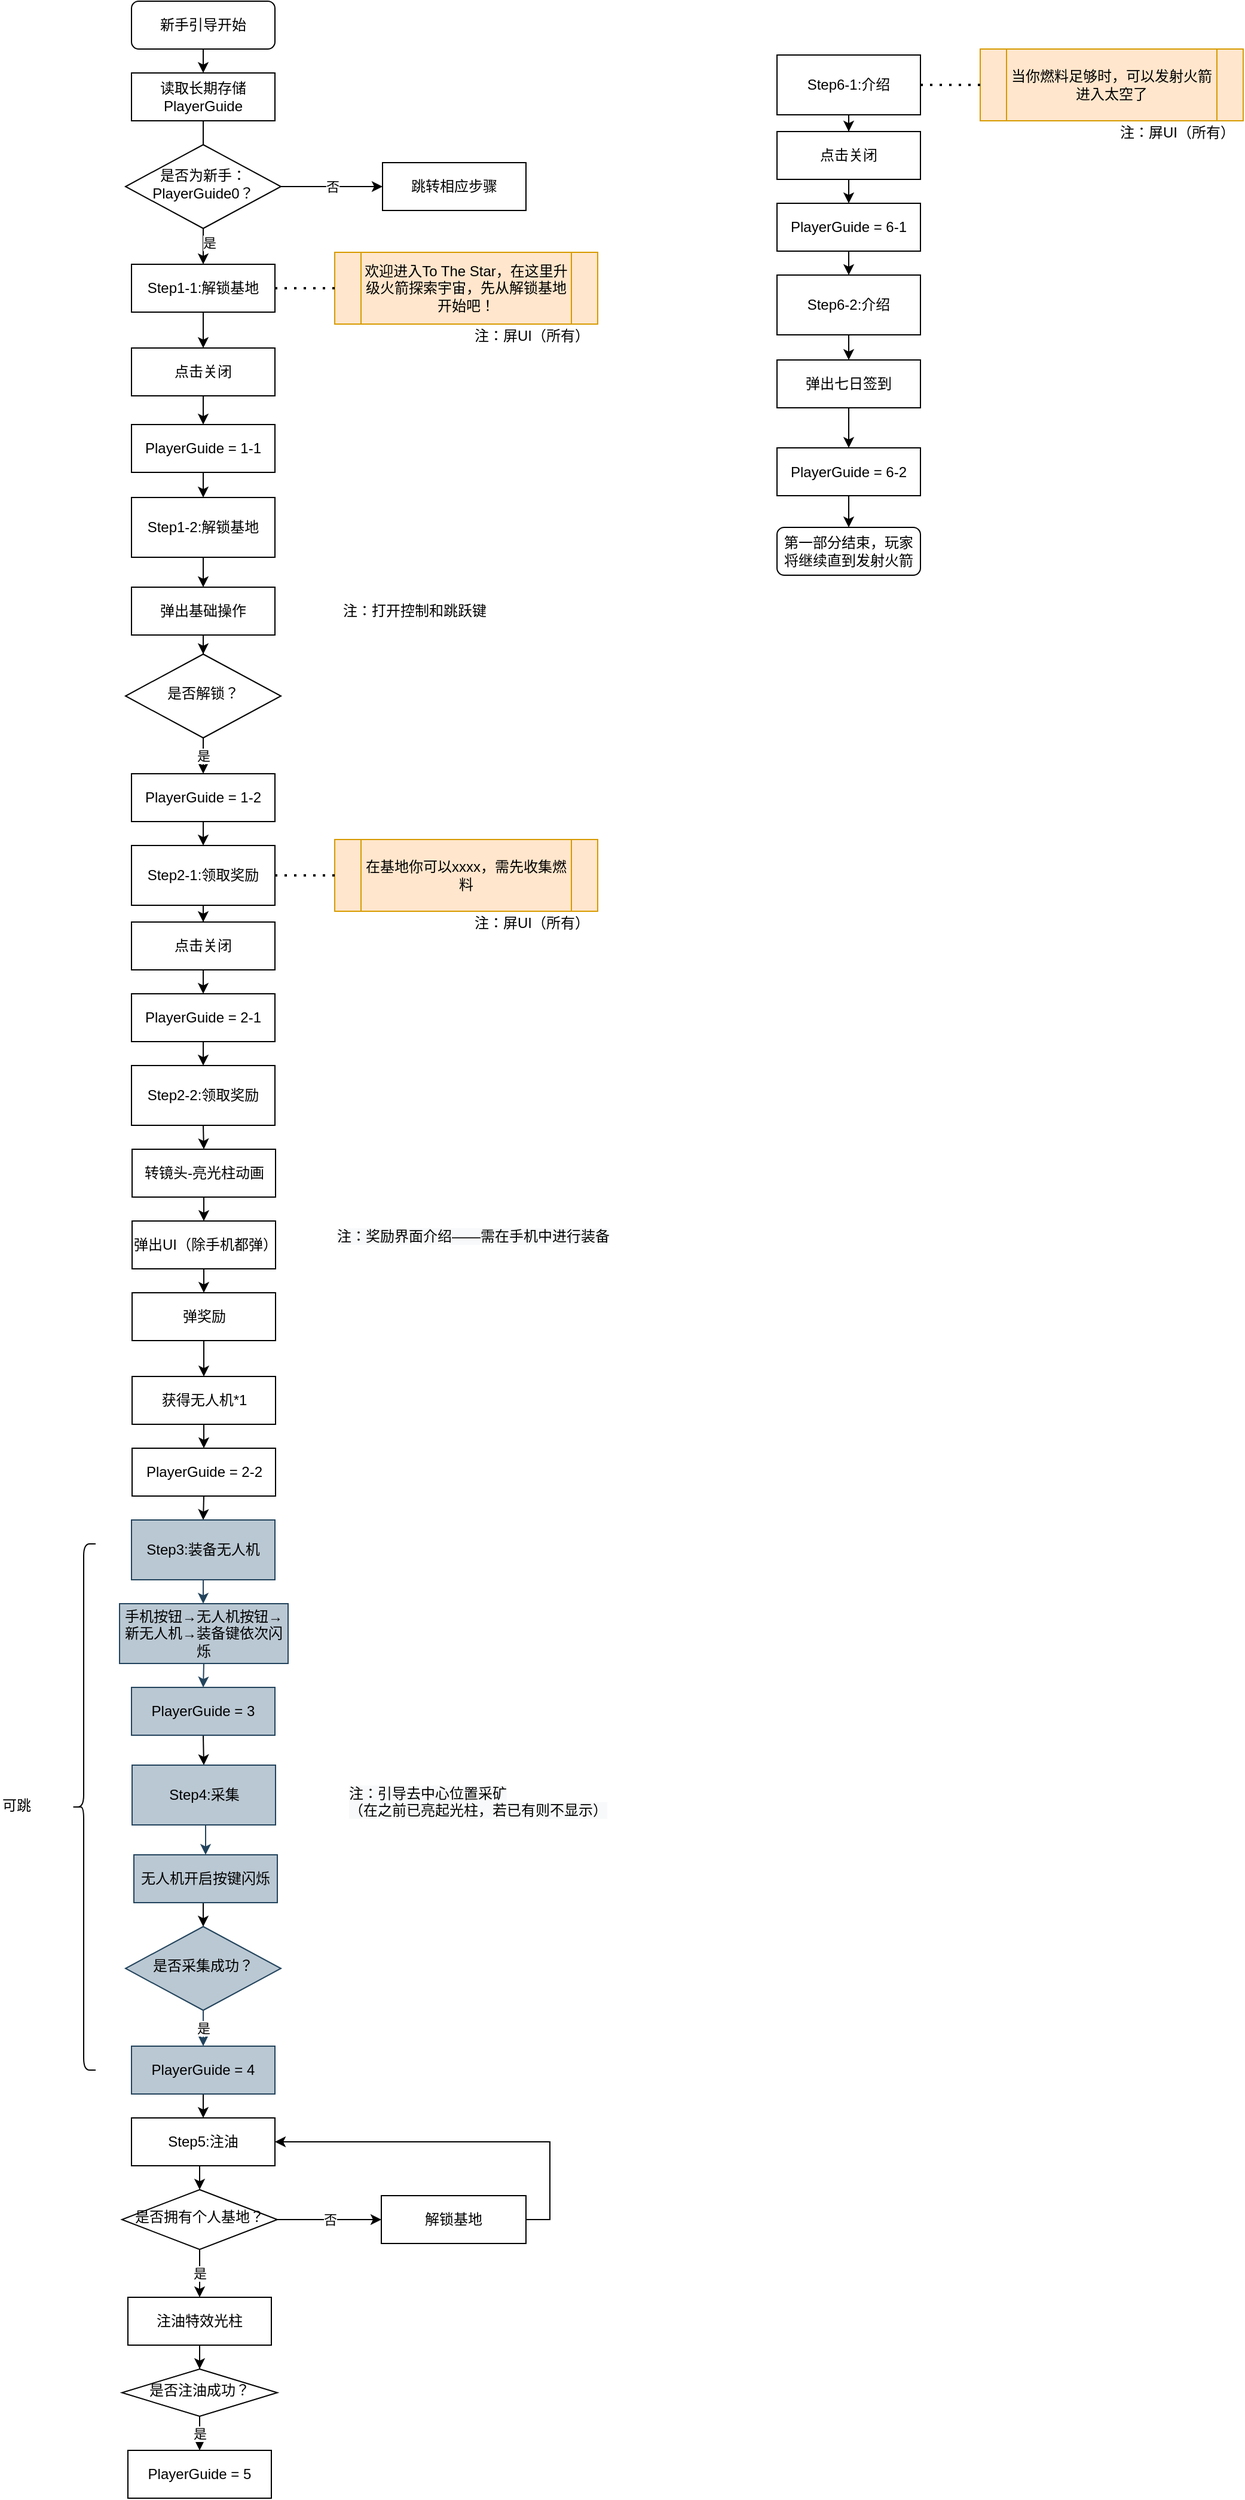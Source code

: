 <mxfile version="14.1.8" type="github">
  <diagram id="C5RBs43oDa-KdzZeNtuy" name="Page-1">
    <mxGraphModel dx="1185" dy="635" grid="1" gridSize="10" guides="1" tooltips="1" connect="1" arrows="1" fold="1" page="1" pageScale="1" pageWidth="583" pageHeight="827" math="0" shadow="0">
      <root>
        <mxCell id="WIyWlLk6GJQsqaUBKTNV-0" />
        <mxCell id="WIyWlLk6GJQsqaUBKTNV-1" parent="WIyWlLk6GJQsqaUBKTNV-0" />
        <mxCell id="ZSfEejRUCSxW9scSHlyq-50" style="edgeStyle=orthogonalEdgeStyle;rounded=0;orthogonalLoop=1;jettySize=auto;html=1;exitX=0.5;exitY=1;exitDx=0;exitDy=0;entryX=0.5;entryY=0;entryDx=0;entryDy=0;" edge="1" parent="WIyWlLk6GJQsqaUBKTNV-1" source="ZSfEejRUCSxW9scSHlyq-51" target="ZSfEejRUCSxW9scSHlyq-56">
          <mxGeometry relative="1" as="geometry" />
        </mxCell>
        <mxCell id="ZSfEejRUCSxW9scSHlyq-51" value="新手引导开始" style="rounded=1;whiteSpace=wrap;html=1;fontSize=12;glass=0;strokeWidth=1;shadow=0;" vertex="1" parent="WIyWlLk6GJQsqaUBKTNV-1">
          <mxGeometry x="170" y="20" width="120" height="40" as="geometry" />
        </mxCell>
        <mxCell id="ZSfEejRUCSxW9scSHlyq-105" style="edgeStyle=orthogonalEdgeStyle;rounded=0;orthogonalLoop=1;jettySize=auto;html=1;exitX=0.5;exitY=1;exitDx=0;exitDy=0;" edge="1" parent="WIyWlLk6GJQsqaUBKTNV-1" source="ZSfEejRUCSxW9scSHlyq-53" target="ZSfEejRUCSxW9scSHlyq-104">
          <mxGeometry relative="1" as="geometry" />
        </mxCell>
        <mxCell id="ZSfEejRUCSxW9scSHlyq-53" value="Step1-1:解锁基地" style="rounded=0;whiteSpace=wrap;html=1;" vertex="1" parent="WIyWlLk6GJQsqaUBKTNV-1">
          <mxGeometry x="170" y="240" width="120" height="40" as="geometry" />
        </mxCell>
        <mxCell id="ZSfEejRUCSxW9scSHlyq-54" style="edgeStyle=orthogonalEdgeStyle;rounded=0;orthogonalLoop=1;jettySize=auto;html=1;exitX=0.5;exitY=1;exitDx=0;exitDy=0;entryX=0.5;entryY=0;entryDx=0;entryDy=0;" edge="1" parent="WIyWlLk6GJQsqaUBKTNV-1" source="ZSfEejRUCSxW9scSHlyq-56" target="ZSfEejRUCSxW9scSHlyq-53">
          <mxGeometry relative="1" as="geometry" />
        </mxCell>
        <mxCell id="ZSfEejRUCSxW9scSHlyq-55" value="是" style="edgeLabel;html=1;align=center;verticalAlign=middle;resizable=0;points=[];" vertex="1" connectable="0" parent="ZSfEejRUCSxW9scSHlyq-54">
          <mxGeometry x="0.7" y="5" relative="1" as="geometry">
            <mxPoint as="offset" />
          </mxGeometry>
        </mxCell>
        <mxCell id="ZSfEejRUCSxW9scSHlyq-56" value="读取长期存储PlayerGuide" style="rounded=0;whiteSpace=wrap;html=1;" vertex="1" parent="WIyWlLk6GJQsqaUBKTNV-1">
          <mxGeometry x="170" y="80" width="120" height="40" as="geometry" />
        </mxCell>
        <mxCell id="ZSfEejRUCSxW9scSHlyq-57" value="否" style="edgeStyle=orthogonalEdgeStyle;rounded=0;orthogonalLoop=1;jettySize=auto;html=1;exitX=1;exitY=0.5;exitDx=0;exitDy=0;entryX=0;entryY=0.5;entryDx=0;entryDy=0;" edge="1" parent="WIyWlLk6GJQsqaUBKTNV-1" source="ZSfEejRUCSxW9scSHlyq-58" target="ZSfEejRUCSxW9scSHlyq-84">
          <mxGeometry relative="1" as="geometry" />
        </mxCell>
        <mxCell id="ZSfEejRUCSxW9scSHlyq-58" value="是否为新手：PlayerGuide0？" style="rhombus;whiteSpace=wrap;html=1;shadow=0;fontFamily=Helvetica;fontSize=12;align=center;strokeWidth=1;spacing=6;spacingTop=-4;" vertex="1" parent="WIyWlLk6GJQsqaUBKTNV-1">
          <mxGeometry x="165" y="140" width="130" height="70" as="geometry" />
        </mxCell>
        <mxCell id="ZSfEejRUCSxW9scSHlyq-59" style="edgeStyle=orthogonalEdgeStyle;rounded=0;orthogonalLoop=1;jettySize=auto;html=1;exitX=0.5;exitY=1;exitDx=0;exitDy=0;" edge="1" parent="WIyWlLk6GJQsqaUBKTNV-1">
          <mxGeometry relative="1" as="geometry">
            <mxPoint x="210" y="230" as="sourcePoint" />
            <mxPoint x="210" y="230" as="targetPoint" />
          </mxGeometry>
        </mxCell>
        <mxCell id="ZSfEejRUCSxW9scSHlyq-161" style="edgeStyle=orthogonalEdgeStyle;rounded=0;orthogonalLoop=1;jettySize=auto;html=1;exitX=0.5;exitY=1;exitDx=0;exitDy=0;entryX=0.5;entryY=0;entryDx=0;entryDy=0;" edge="1" parent="WIyWlLk6GJQsqaUBKTNV-1" source="ZSfEejRUCSxW9scSHlyq-63" target="ZSfEejRUCSxW9scSHlyq-65">
          <mxGeometry relative="1" as="geometry" />
        </mxCell>
        <mxCell id="ZSfEejRUCSxW9scSHlyq-63" value="PlayerGuide = 3" style="rounded=0;whiteSpace=wrap;html=1;fillColor=#bac8d3;strokeColor=#23445d;" vertex="1" parent="WIyWlLk6GJQsqaUBKTNV-1">
          <mxGeometry x="170" y="1430" width="120" height="40" as="geometry" />
        </mxCell>
        <mxCell id="ZSfEejRUCSxW9scSHlyq-164" style="edgeStyle=orthogonalEdgeStyle;rounded=0;orthogonalLoop=1;jettySize=auto;html=1;exitX=0.5;exitY=1;exitDx=0;exitDy=0;entryX=0.5;entryY=0;entryDx=0;entryDy=0;fillColor=#bac8d3;strokeColor=#23445d;" edge="1" parent="WIyWlLk6GJQsqaUBKTNV-1" source="ZSfEejRUCSxW9scSHlyq-65" target="ZSfEejRUCSxW9scSHlyq-163">
          <mxGeometry relative="1" as="geometry" />
        </mxCell>
        <mxCell id="ZSfEejRUCSxW9scSHlyq-65" value="Step4:采集" style="rounded=0;whiteSpace=wrap;html=1;fillColor=#bac8d3;strokeColor=#23445d;" vertex="1" parent="WIyWlLk6GJQsqaUBKTNV-1">
          <mxGeometry x="170.5" y="1495" width="120" height="50" as="geometry" />
        </mxCell>
        <mxCell id="ZSfEejRUCSxW9scSHlyq-66" value="是" style="edgeStyle=orthogonalEdgeStyle;rounded=0;orthogonalLoop=1;jettySize=auto;html=1;exitX=0.5;exitY=1;exitDx=0;exitDy=0;entryX=0.5;entryY=0;entryDx=0;entryDy=0;fillColor=#bac8d3;strokeColor=#23445d;" edge="1" parent="WIyWlLk6GJQsqaUBKTNV-1" source="ZSfEejRUCSxW9scSHlyq-67" target="ZSfEejRUCSxW9scSHlyq-69">
          <mxGeometry relative="1" as="geometry" />
        </mxCell>
        <mxCell id="ZSfEejRUCSxW9scSHlyq-67" value="是否采集成功？" style="rhombus;whiteSpace=wrap;html=1;shadow=0;fontFamily=Helvetica;fontSize=12;align=center;strokeWidth=1;spacing=6;spacingTop=-4;fillColor=#bac8d3;strokeColor=#23445d;" vertex="1" parent="WIyWlLk6GJQsqaUBKTNV-1">
          <mxGeometry x="165" y="1630" width="130" height="70" as="geometry" />
        </mxCell>
        <mxCell id="ZSfEejRUCSxW9scSHlyq-172" style="edgeStyle=orthogonalEdgeStyle;rounded=0;orthogonalLoop=1;jettySize=auto;html=1;exitX=0.5;exitY=1;exitDx=0;exitDy=0;entryX=0.5;entryY=0;entryDx=0;entryDy=0;" edge="1" parent="WIyWlLk6GJQsqaUBKTNV-1" source="ZSfEejRUCSxW9scSHlyq-69" target="ZSfEejRUCSxW9scSHlyq-171">
          <mxGeometry relative="1" as="geometry" />
        </mxCell>
        <mxCell id="ZSfEejRUCSxW9scSHlyq-69" value="PlayerGuide = 4" style="rounded=0;whiteSpace=wrap;html=1;fillColor=#bac8d3;strokeColor=#23445d;" vertex="1" parent="WIyWlLk6GJQsqaUBKTNV-1">
          <mxGeometry x="170" y="1730" width="120" height="40" as="geometry" />
        </mxCell>
        <mxCell id="ZSfEejRUCSxW9scSHlyq-70" style="edgeStyle=orthogonalEdgeStyle;rounded=0;orthogonalLoop=1;jettySize=auto;html=1;exitX=0.5;exitY=1;exitDx=0;exitDy=0;" edge="1" parent="WIyWlLk6GJQsqaUBKTNV-1" source="ZSfEejRUCSxW9scSHlyq-71" target="ZSfEejRUCSxW9scSHlyq-73">
          <mxGeometry relative="1" as="geometry" />
        </mxCell>
        <mxCell id="ZSfEejRUCSxW9scSHlyq-71" value="注油特效光柱" style="rounded=0;whiteSpace=wrap;html=1;" vertex="1" parent="WIyWlLk6GJQsqaUBKTNV-1">
          <mxGeometry x="167" y="1940" width="120" height="40" as="geometry" />
        </mxCell>
        <mxCell id="ZSfEejRUCSxW9scSHlyq-184" value="是" style="edgeStyle=orthogonalEdgeStyle;rounded=0;orthogonalLoop=1;jettySize=auto;html=1;exitX=0.5;exitY=1;exitDx=0;exitDy=0;" edge="1" parent="WIyWlLk6GJQsqaUBKTNV-1" source="ZSfEejRUCSxW9scSHlyq-73" target="ZSfEejRUCSxW9scSHlyq-75">
          <mxGeometry relative="1" as="geometry" />
        </mxCell>
        <mxCell id="ZSfEejRUCSxW9scSHlyq-73" value="是否注油成功？" style="rhombus;whiteSpace=wrap;html=1;shadow=0;fontFamily=Helvetica;fontSize=12;align=center;strokeWidth=1;spacing=6;spacingTop=-4;" vertex="1" parent="WIyWlLk6GJQsqaUBKTNV-1">
          <mxGeometry x="162" y="2000" width="130" height="39.5" as="geometry" />
        </mxCell>
        <mxCell id="ZSfEejRUCSxW9scSHlyq-75" value="PlayerGuide = 5" style="rounded=0;whiteSpace=wrap;html=1;" vertex="1" parent="WIyWlLk6GJQsqaUBKTNV-1">
          <mxGeometry x="167" y="2068" width="120" height="40" as="geometry" />
        </mxCell>
        <mxCell id="ZSfEejRUCSxW9scSHlyq-84" value="跳转相应步骤" style="rounded=0;whiteSpace=wrap;html=1;" vertex="1" parent="WIyWlLk6GJQsqaUBKTNV-1">
          <mxGeometry x="380" y="155" width="120" height="40" as="geometry" />
        </mxCell>
        <mxCell id="ZSfEejRUCSxW9scSHlyq-85" value="欢迎进入To The Star，在这里升级火箭探索宇宙，先从解锁基地开始吧！" style="shape=process;whiteSpace=wrap;html=1;backgroundOutline=1;fillColor=#ffe6cc;strokeColor=#d79b00;" vertex="1" parent="WIyWlLk6GJQsqaUBKTNV-1">
          <mxGeometry x="340" y="230" width="220" height="60" as="geometry" />
        </mxCell>
        <mxCell id="ZSfEejRUCSxW9scSHlyq-86" value="" style="endArrow=none;dashed=1;html=1;dashPattern=1 3;strokeWidth=2;exitX=1;exitY=0.5;exitDx=0;exitDy=0;entryX=0;entryY=0.5;entryDx=0;entryDy=0;" edge="1" parent="WIyWlLk6GJQsqaUBKTNV-1" source="ZSfEejRUCSxW9scSHlyq-53" target="ZSfEejRUCSxW9scSHlyq-85">
          <mxGeometry width="50" height="50" relative="1" as="geometry">
            <mxPoint x="420" y="450" as="sourcePoint" />
            <mxPoint x="470" y="400" as="targetPoint" />
          </mxGeometry>
        </mxCell>
        <mxCell id="ZSfEejRUCSxW9scSHlyq-91" value="是" style="edgeStyle=orthogonalEdgeStyle;rounded=0;orthogonalLoop=1;jettySize=auto;html=1;exitX=0.5;exitY=1;exitDx=0;exitDy=0;entryX=0.5;entryY=0;entryDx=0;entryDy=0;" edge="1" parent="WIyWlLk6GJQsqaUBKTNV-1" source="ZSfEejRUCSxW9scSHlyq-93" target="ZSfEejRUCSxW9scSHlyq-71">
          <mxGeometry relative="1" as="geometry" />
        </mxCell>
        <mxCell id="ZSfEejRUCSxW9scSHlyq-92" value="否" style="edgeStyle=orthogonalEdgeStyle;rounded=0;orthogonalLoop=1;jettySize=auto;html=1;exitX=1;exitY=0.5;exitDx=0;exitDy=0;entryX=0;entryY=0.5;entryDx=0;entryDy=0;" edge="1" parent="WIyWlLk6GJQsqaUBKTNV-1" source="ZSfEejRUCSxW9scSHlyq-93" target="ZSfEejRUCSxW9scSHlyq-95">
          <mxGeometry relative="1" as="geometry" />
        </mxCell>
        <mxCell id="ZSfEejRUCSxW9scSHlyq-93" value="是否拥有个人基地？" style="rhombus;whiteSpace=wrap;html=1;shadow=0;fontFamily=Helvetica;fontSize=12;align=center;strokeWidth=1;spacing=6;spacingTop=-4;" vertex="1" parent="WIyWlLk6GJQsqaUBKTNV-1">
          <mxGeometry x="162" y="1850" width="130" height="50" as="geometry" />
        </mxCell>
        <mxCell id="ZSfEejRUCSxW9scSHlyq-179" style="edgeStyle=orthogonalEdgeStyle;rounded=0;orthogonalLoop=1;jettySize=auto;html=1;exitX=1;exitY=0.5;exitDx=0;exitDy=0;entryX=1;entryY=0.5;entryDx=0;entryDy=0;" edge="1" parent="WIyWlLk6GJQsqaUBKTNV-1" source="ZSfEejRUCSxW9scSHlyq-95" target="ZSfEejRUCSxW9scSHlyq-171">
          <mxGeometry relative="1" as="geometry" />
        </mxCell>
        <mxCell id="ZSfEejRUCSxW9scSHlyq-95" value="解锁基地" style="rounded=0;whiteSpace=wrap;html=1;" vertex="1" parent="WIyWlLk6GJQsqaUBKTNV-1">
          <mxGeometry x="379" y="1855" width="121" height="40" as="geometry" />
        </mxCell>
        <mxCell id="ZSfEejRUCSxW9scSHlyq-100" value="注：屏UI（所有）" style="text;html=1;strokeColor=none;fillColor=none;align=center;verticalAlign=middle;whiteSpace=wrap;rounded=0;" vertex="1" parent="WIyWlLk6GJQsqaUBKTNV-1">
          <mxGeometry x="450" y="290" width="110" height="20" as="geometry" />
        </mxCell>
        <mxCell id="ZSfEejRUCSxW9scSHlyq-142" style="edgeStyle=orthogonalEdgeStyle;rounded=0;orthogonalLoop=1;jettySize=auto;html=1;exitX=0.5;exitY=1;exitDx=0;exitDy=0;entryX=0.5;entryY=0;entryDx=0;entryDy=0;" edge="1" parent="WIyWlLk6GJQsqaUBKTNV-1" source="ZSfEejRUCSxW9scSHlyq-104" target="ZSfEejRUCSxW9scSHlyq-141">
          <mxGeometry relative="1" as="geometry" />
        </mxCell>
        <mxCell id="ZSfEejRUCSxW9scSHlyq-104" value="点击关闭" style="rounded=0;whiteSpace=wrap;html=1;" vertex="1" parent="WIyWlLk6GJQsqaUBKTNV-1">
          <mxGeometry x="170" y="310" width="120" height="40" as="geometry" />
        </mxCell>
        <mxCell id="ZSfEejRUCSxW9scSHlyq-118" style="edgeStyle=orthogonalEdgeStyle;rounded=0;orthogonalLoop=1;jettySize=auto;html=1;exitX=0.5;exitY=1;exitDx=0;exitDy=0;" edge="1" parent="WIyWlLk6GJQsqaUBKTNV-1" source="ZSfEejRUCSxW9scSHlyq-106" target="ZSfEejRUCSxW9scSHlyq-114">
          <mxGeometry relative="1" as="geometry" />
        </mxCell>
        <mxCell id="ZSfEejRUCSxW9scSHlyq-106" value="弹出基础操作" style="rounded=0;whiteSpace=wrap;html=1;" vertex="1" parent="WIyWlLk6GJQsqaUBKTNV-1">
          <mxGeometry x="170" y="510" width="120" height="40" as="geometry" />
        </mxCell>
        <mxCell id="ZSfEejRUCSxW9scSHlyq-110" value="注：打开控制和跳跃键" style="text;html=1;strokeColor=none;fillColor=none;align=center;verticalAlign=middle;whiteSpace=wrap;rounded=0;" vertex="1" parent="WIyWlLk6GJQsqaUBKTNV-1">
          <mxGeometry x="339" y="520" width="136" height="20" as="geometry" />
        </mxCell>
        <mxCell id="ZSfEejRUCSxW9scSHlyq-113" value="是" style="edgeStyle=orthogonalEdgeStyle;rounded=0;orthogonalLoop=1;jettySize=auto;html=1;exitX=0.5;exitY=1;exitDx=0;exitDy=0;entryX=0.5;entryY=0;entryDx=0;entryDy=0;" edge="1" parent="WIyWlLk6GJQsqaUBKTNV-1" source="ZSfEejRUCSxW9scSHlyq-114" target="ZSfEejRUCSxW9scSHlyq-116">
          <mxGeometry relative="1" as="geometry" />
        </mxCell>
        <mxCell id="ZSfEejRUCSxW9scSHlyq-114" value="是否解锁？" style="rhombus;whiteSpace=wrap;html=1;shadow=0;fontFamily=Helvetica;fontSize=12;align=center;strokeWidth=1;spacing=6;spacingTop=-4;" vertex="1" parent="WIyWlLk6GJQsqaUBKTNV-1">
          <mxGeometry x="165" y="566" width="130" height="70" as="geometry" />
        </mxCell>
        <mxCell id="ZSfEejRUCSxW9scSHlyq-115" style="edgeStyle=orthogonalEdgeStyle;rounded=0;orthogonalLoop=1;jettySize=auto;html=1;exitX=0.5;exitY=1;exitDx=0;exitDy=0;entryX=0.5;entryY=0;entryDx=0;entryDy=0;" edge="1" parent="WIyWlLk6GJQsqaUBKTNV-1" source="ZSfEejRUCSxW9scSHlyq-116" target="ZSfEejRUCSxW9scSHlyq-117">
          <mxGeometry relative="1" as="geometry" />
        </mxCell>
        <mxCell id="ZSfEejRUCSxW9scSHlyq-116" value="PlayerGuide = 1-2" style="rounded=0;whiteSpace=wrap;html=1;" vertex="1" parent="WIyWlLk6GJQsqaUBKTNV-1">
          <mxGeometry x="170" y="666" width="120" height="40" as="geometry" />
        </mxCell>
        <mxCell id="ZSfEejRUCSxW9scSHlyq-154" style="edgeStyle=orthogonalEdgeStyle;rounded=0;orthogonalLoop=1;jettySize=auto;html=1;exitX=0.5;exitY=1;exitDx=0;exitDy=0;" edge="1" parent="WIyWlLk6GJQsqaUBKTNV-1" source="ZSfEejRUCSxW9scSHlyq-117" target="ZSfEejRUCSxW9scSHlyq-148">
          <mxGeometry relative="1" as="geometry" />
        </mxCell>
        <mxCell id="ZSfEejRUCSxW9scSHlyq-117" value="Step2-1:领取奖励" style="rounded=0;whiteSpace=wrap;html=1;" vertex="1" parent="WIyWlLk6GJQsqaUBKTNV-1">
          <mxGeometry x="170" y="726" width="120" height="50" as="geometry" />
        </mxCell>
        <mxCell id="ZSfEejRUCSxW9scSHlyq-122" style="edgeStyle=orthogonalEdgeStyle;rounded=0;orthogonalLoop=1;jettySize=auto;html=1;exitX=0.5;exitY=1;exitDx=0;exitDy=0;entryX=0.5;entryY=0;entryDx=0;entryDy=0;" edge="1" parent="WIyWlLk6GJQsqaUBKTNV-1" source="ZSfEejRUCSxW9scSHlyq-119" target="ZSfEejRUCSxW9scSHlyq-121">
          <mxGeometry relative="1" as="geometry" />
        </mxCell>
        <mxCell id="ZSfEejRUCSxW9scSHlyq-119" value="转镜头-亮光柱动画" style="rounded=0;whiteSpace=wrap;html=1;" vertex="1" parent="WIyWlLk6GJQsqaUBKTNV-1">
          <mxGeometry x="170.5" y="980" width="120" height="40" as="geometry" />
        </mxCell>
        <mxCell id="ZSfEejRUCSxW9scSHlyq-125" style="edgeStyle=orthogonalEdgeStyle;rounded=0;orthogonalLoop=1;jettySize=auto;html=1;exitX=0.5;exitY=1;exitDx=0;exitDy=0;entryX=0.5;entryY=0;entryDx=0;entryDy=0;" edge="1" parent="WIyWlLk6GJQsqaUBKTNV-1" source="ZSfEejRUCSxW9scSHlyq-121" target="ZSfEejRUCSxW9scSHlyq-123">
          <mxGeometry relative="1" as="geometry" />
        </mxCell>
        <mxCell id="ZSfEejRUCSxW9scSHlyq-121" value="弹出UI（除手机都弹）" style="rounded=0;whiteSpace=wrap;html=1;" vertex="1" parent="WIyWlLk6GJQsqaUBKTNV-1">
          <mxGeometry x="170.5" y="1040" width="120" height="40" as="geometry" />
        </mxCell>
        <mxCell id="ZSfEejRUCSxW9scSHlyq-134" style="edgeStyle=orthogonalEdgeStyle;rounded=0;orthogonalLoop=1;jettySize=auto;html=1;exitX=0.5;exitY=1;exitDx=0;exitDy=0;entryX=0.5;entryY=0;entryDx=0;entryDy=0;" edge="1" parent="WIyWlLk6GJQsqaUBKTNV-1" source="ZSfEejRUCSxW9scSHlyq-123" target="ZSfEejRUCSxW9scSHlyq-132">
          <mxGeometry relative="1" as="geometry" />
        </mxCell>
        <mxCell id="ZSfEejRUCSxW9scSHlyq-123" value="弹奖励" style="rounded=0;whiteSpace=wrap;html=1;" vertex="1" parent="WIyWlLk6GJQsqaUBKTNV-1">
          <mxGeometry x="170.5" y="1100" width="120" height="40" as="geometry" />
        </mxCell>
        <mxCell id="ZSfEejRUCSxW9scSHlyq-124" value="&lt;span style=&quot;color: rgb(0 , 0 , 0) ; font-family: &amp;#34;helvetica&amp;#34; ; font-size: 12px ; font-style: normal ; font-weight: 400 ; letter-spacing: normal ; text-align: center ; text-indent: 0px ; text-transform: none ; word-spacing: 0px ; background-color: rgb(248 , 249 , 250) ; display: inline ; float: none&quot;&gt;&lt;span style=&quot;font-family: &amp;#34;helvetica&amp;#34;&quot;&gt;注：&lt;/span&gt;奖励界面介绍——需在手机中进行装备&lt;/span&gt;" style="text;whiteSpace=wrap;html=1;" vertex="1" parent="WIyWlLk6GJQsqaUBKTNV-1">
          <mxGeometry x="339.5" y="1039" width="240" height="30" as="geometry" />
        </mxCell>
        <mxCell id="ZSfEejRUCSxW9scSHlyq-158" style="edgeStyle=orthogonalEdgeStyle;rounded=0;orthogonalLoop=1;jettySize=auto;html=1;exitX=0.5;exitY=1;exitDx=0;exitDy=0;entryX=0.5;entryY=0;entryDx=0;entryDy=0;" edge="1" parent="WIyWlLk6GJQsqaUBKTNV-1" source="ZSfEejRUCSxW9scSHlyq-126" target="ZSfEejRUCSxW9scSHlyq-137">
          <mxGeometry relative="1" as="geometry" />
        </mxCell>
        <mxCell id="ZSfEejRUCSxW9scSHlyq-126" value="PlayerGuide = 2-2" style="rounded=0;whiteSpace=wrap;html=1;" vertex="1" parent="WIyWlLk6GJQsqaUBKTNV-1">
          <mxGeometry x="170.5" y="1230" width="120" height="40" as="geometry" />
        </mxCell>
        <mxCell id="ZSfEejRUCSxW9scSHlyq-136" style="edgeStyle=orthogonalEdgeStyle;rounded=0;orthogonalLoop=1;jettySize=auto;html=1;exitX=0.5;exitY=1;exitDx=0;exitDy=0;entryX=0.5;entryY=0;entryDx=0;entryDy=0;" edge="1" parent="WIyWlLk6GJQsqaUBKTNV-1" source="ZSfEejRUCSxW9scSHlyq-132" target="ZSfEejRUCSxW9scSHlyq-126">
          <mxGeometry relative="1" as="geometry" />
        </mxCell>
        <mxCell id="ZSfEejRUCSxW9scSHlyq-132" value="获得无人机*1" style="rounded=0;whiteSpace=wrap;html=1;" vertex="1" parent="WIyWlLk6GJQsqaUBKTNV-1">
          <mxGeometry x="170.5" y="1170" width="120" height="40" as="geometry" />
        </mxCell>
        <mxCell id="ZSfEejRUCSxW9scSHlyq-160" style="edgeStyle=orthogonalEdgeStyle;rounded=0;orthogonalLoop=1;jettySize=auto;html=1;exitX=0.5;exitY=1;exitDx=0;exitDy=0;entryX=0.5;entryY=0;entryDx=0;entryDy=0;fillColor=#bac8d3;strokeColor=#23445d;" edge="1" parent="WIyWlLk6GJQsqaUBKTNV-1" source="ZSfEejRUCSxW9scSHlyq-133" target="ZSfEejRUCSxW9scSHlyq-63">
          <mxGeometry relative="1" as="geometry" />
        </mxCell>
        <mxCell id="ZSfEejRUCSxW9scSHlyq-133" value="&lt;span style=&quot;font-family: &amp;#34;helvetica&amp;#34;&quot;&gt;手机按钮→无人机按钮→新无人机→装备键依次闪烁&lt;/span&gt;" style="rounded=0;whiteSpace=wrap;html=1;fillColor=#bac8d3;strokeColor=#23445d;" vertex="1" parent="WIyWlLk6GJQsqaUBKTNV-1">
          <mxGeometry x="160" y="1360" width="141" height="50" as="geometry" />
        </mxCell>
        <mxCell id="ZSfEejRUCSxW9scSHlyq-159" style="edgeStyle=orthogonalEdgeStyle;rounded=0;orthogonalLoop=1;jettySize=auto;html=1;exitX=0.5;exitY=1;exitDx=0;exitDy=0;fillColor=#bac8d3;strokeColor=#23445d;" edge="1" parent="WIyWlLk6GJQsqaUBKTNV-1" source="ZSfEejRUCSxW9scSHlyq-137" target="ZSfEejRUCSxW9scSHlyq-133">
          <mxGeometry relative="1" as="geometry" />
        </mxCell>
        <mxCell id="ZSfEejRUCSxW9scSHlyq-137" value="Step3:装备无人机" style="rounded=0;whiteSpace=wrap;html=1;fillColor=#bac8d3;strokeColor=#23445d;" vertex="1" parent="WIyWlLk6GJQsqaUBKTNV-1">
          <mxGeometry x="170" y="1290" width="120" height="50" as="geometry" />
        </mxCell>
        <mxCell id="ZSfEejRUCSxW9scSHlyq-138" value="在基地你可以xxxx，需先收集燃料" style="shape=process;whiteSpace=wrap;html=1;backgroundOutline=1;fillColor=#ffe6cc;strokeColor=#d79b00;" vertex="1" parent="WIyWlLk6GJQsqaUBKTNV-1">
          <mxGeometry x="340" y="721" width="220" height="60" as="geometry" />
        </mxCell>
        <mxCell id="ZSfEejRUCSxW9scSHlyq-139" value="注：屏UI（所有）" style="text;html=1;strokeColor=none;fillColor=none;align=center;verticalAlign=middle;whiteSpace=wrap;rounded=0;" vertex="1" parent="WIyWlLk6GJQsqaUBKTNV-1">
          <mxGeometry x="450" y="781" width="110" height="20" as="geometry" />
        </mxCell>
        <mxCell id="ZSfEejRUCSxW9scSHlyq-140" value="" style="endArrow=none;dashed=1;html=1;dashPattern=1 3;strokeWidth=2;exitX=1;exitY=0.5;exitDx=0;exitDy=0;entryX=0;entryY=0.5;entryDx=0;entryDy=0;" edge="1" parent="WIyWlLk6GJQsqaUBKTNV-1" source="ZSfEejRUCSxW9scSHlyq-117" target="ZSfEejRUCSxW9scSHlyq-138">
          <mxGeometry width="50" height="50" relative="1" as="geometry">
            <mxPoint x="300" y="340" as="sourcePoint" />
            <mxPoint x="350" y="340" as="targetPoint" />
          </mxGeometry>
        </mxCell>
        <mxCell id="ZSfEejRUCSxW9scSHlyq-146" style="edgeStyle=orthogonalEdgeStyle;rounded=0;orthogonalLoop=1;jettySize=auto;html=1;exitX=0.5;exitY=1;exitDx=0;exitDy=0;entryX=0.5;entryY=0;entryDx=0;entryDy=0;" edge="1" parent="WIyWlLk6GJQsqaUBKTNV-1" source="ZSfEejRUCSxW9scSHlyq-141" target="ZSfEejRUCSxW9scSHlyq-144">
          <mxGeometry relative="1" as="geometry" />
        </mxCell>
        <mxCell id="ZSfEejRUCSxW9scSHlyq-141" value="PlayerGuide = 1-1" style="rounded=0;whiteSpace=wrap;html=1;" vertex="1" parent="WIyWlLk6GJQsqaUBKTNV-1">
          <mxGeometry x="170" y="374" width="120" height="40" as="geometry" />
        </mxCell>
        <mxCell id="ZSfEejRUCSxW9scSHlyq-147" style="edgeStyle=orthogonalEdgeStyle;rounded=0;orthogonalLoop=1;jettySize=auto;html=1;exitX=0.5;exitY=1;exitDx=0;exitDy=0;" edge="1" parent="WIyWlLk6GJQsqaUBKTNV-1" source="ZSfEejRUCSxW9scSHlyq-144" target="ZSfEejRUCSxW9scSHlyq-106">
          <mxGeometry relative="1" as="geometry" />
        </mxCell>
        <mxCell id="ZSfEejRUCSxW9scSHlyq-144" value="Step1-2:解锁基地" style="rounded=0;whiteSpace=wrap;html=1;" vertex="1" parent="WIyWlLk6GJQsqaUBKTNV-1">
          <mxGeometry x="170" y="435" width="120" height="50" as="geometry" />
        </mxCell>
        <mxCell id="ZSfEejRUCSxW9scSHlyq-155" style="edgeStyle=orthogonalEdgeStyle;rounded=0;orthogonalLoop=1;jettySize=auto;html=1;exitX=0.5;exitY=1;exitDx=0;exitDy=0;entryX=0.5;entryY=0;entryDx=0;entryDy=0;" edge="1" parent="WIyWlLk6GJQsqaUBKTNV-1" source="ZSfEejRUCSxW9scSHlyq-148" target="ZSfEejRUCSxW9scSHlyq-151">
          <mxGeometry relative="1" as="geometry" />
        </mxCell>
        <mxCell id="ZSfEejRUCSxW9scSHlyq-148" value="点击关闭" style="rounded=0;whiteSpace=wrap;html=1;" vertex="1" parent="WIyWlLk6GJQsqaUBKTNV-1">
          <mxGeometry x="170" y="790" width="120" height="40" as="geometry" />
        </mxCell>
        <mxCell id="ZSfEejRUCSxW9scSHlyq-156" style="edgeStyle=orthogonalEdgeStyle;rounded=0;orthogonalLoop=1;jettySize=auto;html=1;exitX=0.5;exitY=1;exitDx=0;exitDy=0;entryX=0.5;entryY=0;entryDx=0;entryDy=0;" edge="1" parent="WIyWlLk6GJQsqaUBKTNV-1" source="ZSfEejRUCSxW9scSHlyq-151" target="ZSfEejRUCSxW9scSHlyq-152">
          <mxGeometry relative="1" as="geometry" />
        </mxCell>
        <mxCell id="ZSfEejRUCSxW9scSHlyq-151" value="PlayerGuide = 2-1" style="rounded=0;whiteSpace=wrap;html=1;" vertex="1" parent="WIyWlLk6GJQsqaUBKTNV-1">
          <mxGeometry x="170" y="850" width="120" height="40" as="geometry" />
        </mxCell>
        <mxCell id="ZSfEejRUCSxW9scSHlyq-157" style="edgeStyle=orthogonalEdgeStyle;rounded=0;orthogonalLoop=1;jettySize=auto;html=1;exitX=0.5;exitY=1;exitDx=0;exitDy=0;entryX=0.5;entryY=0;entryDx=0;entryDy=0;" edge="1" parent="WIyWlLk6GJQsqaUBKTNV-1" source="ZSfEejRUCSxW9scSHlyq-152" target="ZSfEejRUCSxW9scSHlyq-119">
          <mxGeometry relative="1" as="geometry" />
        </mxCell>
        <mxCell id="ZSfEejRUCSxW9scSHlyq-152" value="Step2-2:领取奖励" style="rounded=0;whiteSpace=wrap;html=1;" vertex="1" parent="WIyWlLk6GJQsqaUBKTNV-1">
          <mxGeometry x="170" y="910" width="120" height="50" as="geometry" />
        </mxCell>
        <mxCell id="ZSfEejRUCSxW9scSHlyq-170" style="edgeStyle=orthogonalEdgeStyle;rounded=0;orthogonalLoop=1;jettySize=auto;html=1;exitX=0.5;exitY=1;exitDx=0;exitDy=0;entryX=0.5;entryY=0;entryDx=0;entryDy=0;" edge="1" parent="WIyWlLk6GJQsqaUBKTNV-1" source="ZSfEejRUCSxW9scSHlyq-163" target="ZSfEejRUCSxW9scSHlyq-67">
          <mxGeometry relative="1" as="geometry" />
        </mxCell>
        <mxCell id="ZSfEejRUCSxW9scSHlyq-163" value="&lt;span style=&quot;font-family: &amp;#34;helvetica&amp;#34;&quot;&gt;无人机开启按键闪烁&lt;/span&gt;" style="rounded=0;whiteSpace=wrap;html=1;fillColor=#bac8d3;strokeColor=#23445d;" vertex="1" parent="WIyWlLk6GJQsqaUBKTNV-1">
          <mxGeometry x="172" y="1570" width="120" height="40" as="geometry" />
        </mxCell>
        <mxCell id="ZSfEejRUCSxW9scSHlyq-165" value="&lt;span style=&quot;color: rgb(0 , 0 , 0) ; font-family: &amp;#34;helvetica&amp;#34; ; font-size: 12px ; font-style: normal ; font-weight: 400 ; letter-spacing: normal ; text-align: center ; text-indent: 0px ; text-transform: none ; word-spacing: 0px ; background-color: rgb(248 , 249 , 250) ; display: inline ; float: none&quot;&gt;注：引导去中心位置采矿&lt;br&gt;（在之前已亮起光柱，若已有则不显示）&lt;/span&gt;" style="text;whiteSpace=wrap;html=1;" vertex="1" parent="WIyWlLk6GJQsqaUBKTNV-1">
          <mxGeometry x="350" y="1505" width="350" height="30" as="geometry" />
        </mxCell>
        <mxCell id="ZSfEejRUCSxW9scSHlyq-175" style="edgeStyle=orthogonalEdgeStyle;rounded=0;orthogonalLoop=1;jettySize=auto;html=1;exitX=0.5;exitY=1;exitDx=0;exitDy=0;entryX=0.5;entryY=0;entryDx=0;entryDy=0;" edge="1" parent="WIyWlLk6GJQsqaUBKTNV-1" source="ZSfEejRUCSxW9scSHlyq-171" target="ZSfEejRUCSxW9scSHlyq-93">
          <mxGeometry relative="1" as="geometry" />
        </mxCell>
        <mxCell id="ZSfEejRUCSxW9scSHlyq-171" value="Step5:注油" style="rounded=0;whiteSpace=wrap;html=1;" vertex="1" parent="WIyWlLk6GJQsqaUBKTNV-1">
          <mxGeometry x="170" y="1790" width="120" height="40" as="geometry" />
        </mxCell>
        <mxCell id="ZSfEejRUCSxW9scSHlyq-173" value="" style="shape=curlyBracket;whiteSpace=wrap;html=1;rounded=1;" vertex="1" parent="WIyWlLk6GJQsqaUBKTNV-1">
          <mxGeometry x="120" y="1310" width="20" height="440" as="geometry" />
        </mxCell>
        <mxCell id="ZSfEejRUCSxW9scSHlyq-174" value="&lt;div style=&quot;text-align: center&quot;&gt;&lt;span&gt;&lt;font face=&quot;helvetica&quot;&gt;可跳&lt;/font&gt;&lt;/span&gt;&lt;/div&gt;" style="text;whiteSpace=wrap;html=1;" vertex="1" parent="WIyWlLk6GJQsqaUBKTNV-1">
          <mxGeometry x="60" y="1515" width="60" height="30" as="geometry" />
        </mxCell>
        <mxCell id="ZSfEejRUCSxW9scSHlyq-187" style="edgeStyle=orthogonalEdgeStyle;rounded=0;orthogonalLoop=1;jettySize=auto;html=1;exitX=0.5;exitY=1;exitDx=0;exitDy=0;" edge="1" parent="WIyWlLk6GJQsqaUBKTNV-1" source="ZSfEejRUCSxW9scSHlyq-188" target="ZSfEejRUCSxW9scSHlyq-193">
          <mxGeometry relative="1" as="geometry" />
        </mxCell>
        <mxCell id="ZSfEejRUCSxW9scSHlyq-188" value="Step6-1:介绍" style="rounded=0;whiteSpace=wrap;html=1;" vertex="1" parent="WIyWlLk6GJQsqaUBKTNV-1">
          <mxGeometry x="710" y="65" width="120" height="50" as="geometry" />
        </mxCell>
        <mxCell id="ZSfEejRUCSxW9scSHlyq-189" value="当你燃料足够时，可以发射火箭进入太空了" style="shape=process;whiteSpace=wrap;html=1;backgroundOutline=1;fillColor=#ffe6cc;strokeColor=#d79b00;" vertex="1" parent="WIyWlLk6GJQsqaUBKTNV-1">
          <mxGeometry x="880" y="60" width="220" height="60" as="geometry" />
        </mxCell>
        <mxCell id="ZSfEejRUCSxW9scSHlyq-190" value="注：屏UI（所有）" style="text;html=1;strokeColor=none;fillColor=none;align=center;verticalAlign=middle;whiteSpace=wrap;rounded=0;" vertex="1" parent="WIyWlLk6GJQsqaUBKTNV-1">
          <mxGeometry x="990" y="120" width="110" height="20" as="geometry" />
        </mxCell>
        <mxCell id="ZSfEejRUCSxW9scSHlyq-191" value="" style="endArrow=none;dashed=1;html=1;dashPattern=1 3;strokeWidth=2;exitX=1;exitY=0.5;exitDx=0;exitDy=0;entryX=0;entryY=0.5;entryDx=0;entryDy=0;" edge="1" parent="WIyWlLk6GJQsqaUBKTNV-1" source="ZSfEejRUCSxW9scSHlyq-188" target="ZSfEejRUCSxW9scSHlyq-189">
          <mxGeometry width="50" height="50" relative="1" as="geometry">
            <mxPoint x="840" y="-321" as="sourcePoint" />
            <mxPoint x="890" y="-321" as="targetPoint" />
          </mxGeometry>
        </mxCell>
        <mxCell id="ZSfEejRUCSxW9scSHlyq-192" style="edgeStyle=orthogonalEdgeStyle;rounded=0;orthogonalLoop=1;jettySize=auto;html=1;exitX=0.5;exitY=1;exitDx=0;exitDy=0;entryX=0.5;entryY=0;entryDx=0;entryDy=0;" edge="1" parent="WIyWlLk6GJQsqaUBKTNV-1" source="ZSfEejRUCSxW9scSHlyq-193" target="ZSfEejRUCSxW9scSHlyq-195">
          <mxGeometry relative="1" as="geometry" />
        </mxCell>
        <mxCell id="ZSfEejRUCSxW9scSHlyq-193" value="点击关闭" style="rounded=0;whiteSpace=wrap;html=1;" vertex="1" parent="WIyWlLk6GJQsqaUBKTNV-1">
          <mxGeometry x="710" y="129" width="120" height="40" as="geometry" />
        </mxCell>
        <mxCell id="ZSfEejRUCSxW9scSHlyq-194" style="edgeStyle=orthogonalEdgeStyle;rounded=0;orthogonalLoop=1;jettySize=auto;html=1;exitX=0.5;exitY=1;exitDx=0;exitDy=0;entryX=0.5;entryY=0;entryDx=0;entryDy=0;" edge="1" parent="WIyWlLk6GJQsqaUBKTNV-1" source="ZSfEejRUCSxW9scSHlyq-195" target="ZSfEejRUCSxW9scSHlyq-196">
          <mxGeometry relative="1" as="geometry" />
        </mxCell>
        <mxCell id="ZSfEejRUCSxW9scSHlyq-195" value="PlayerGuide = 6-1" style="rounded=0;whiteSpace=wrap;html=1;" vertex="1" parent="WIyWlLk6GJQsqaUBKTNV-1">
          <mxGeometry x="710" y="189" width="120" height="40" as="geometry" />
        </mxCell>
        <mxCell id="ZSfEejRUCSxW9scSHlyq-198" style="edgeStyle=orthogonalEdgeStyle;rounded=0;orthogonalLoop=1;jettySize=auto;html=1;exitX=0.5;exitY=1;exitDx=0;exitDy=0;entryX=0.5;entryY=0;entryDx=0;entryDy=0;" edge="1" parent="WIyWlLk6GJQsqaUBKTNV-1" source="ZSfEejRUCSxW9scSHlyq-196" target="ZSfEejRUCSxW9scSHlyq-197">
          <mxGeometry relative="1" as="geometry" />
        </mxCell>
        <mxCell id="ZSfEejRUCSxW9scSHlyq-196" value="Step6-2:介绍" style="rounded=0;whiteSpace=wrap;html=1;" vertex="1" parent="WIyWlLk6GJQsqaUBKTNV-1">
          <mxGeometry x="710" y="249" width="120" height="50" as="geometry" />
        </mxCell>
        <mxCell id="ZSfEejRUCSxW9scSHlyq-200" style="edgeStyle=orthogonalEdgeStyle;rounded=0;orthogonalLoop=1;jettySize=auto;html=1;exitX=0.5;exitY=1;exitDx=0;exitDy=0;entryX=0.5;entryY=0;entryDx=0;entryDy=0;" edge="1" parent="WIyWlLk6GJQsqaUBKTNV-1" source="ZSfEejRUCSxW9scSHlyq-197" target="ZSfEejRUCSxW9scSHlyq-199">
          <mxGeometry relative="1" as="geometry" />
        </mxCell>
        <mxCell id="ZSfEejRUCSxW9scSHlyq-197" value="弹出七日签到" style="rounded=0;whiteSpace=wrap;html=1;" vertex="1" parent="WIyWlLk6GJQsqaUBKTNV-1">
          <mxGeometry x="710" y="320" width="120" height="40" as="geometry" />
        </mxCell>
        <mxCell id="ZSfEejRUCSxW9scSHlyq-205" style="edgeStyle=orthogonalEdgeStyle;rounded=0;orthogonalLoop=1;jettySize=auto;html=1;exitX=0.5;exitY=1;exitDx=0;exitDy=0;" edge="1" parent="WIyWlLk6GJQsqaUBKTNV-1" source="ZSfEejRUCSxW9scSHlyq-199" target="ZSfEejRUCSxW9scSHlyq-203">
          <mxGeometry relative="1" as="geometry" />
        </mxCell>
        <mxCell id="ZSfEejRUCSxW9scSHlyq-199" value="PlayerGuide = 6-2" style="rounded=0;whiteSpace=wrap;html=1;" vertex="1" parent="WIyWlLk6GJQsqaUBKTNV-1">
          <mxGeometry x="710" y="393.5" width="120" height="40" as="geometry" />
        </mxCell>
        <mxCell id="ZSfEejRUCSxW9scSHlyq-203" value="第一部分结束，玩家将继续直到发射火箭" style="rounded=1;whiteSpace=wrap;html=1;fontSize=12;glass=0;strokeWidth=1;shadow=0;" vertex="1" parent="WIyWlLk6GJQsqaUBKTNV-1">
          <mxGeometry x="710" y="460" width="120" height="40" as="geometry" />
        </mxCell>
      </root>
    </mxGraphModel>
  </diagram>
</mxfile>
